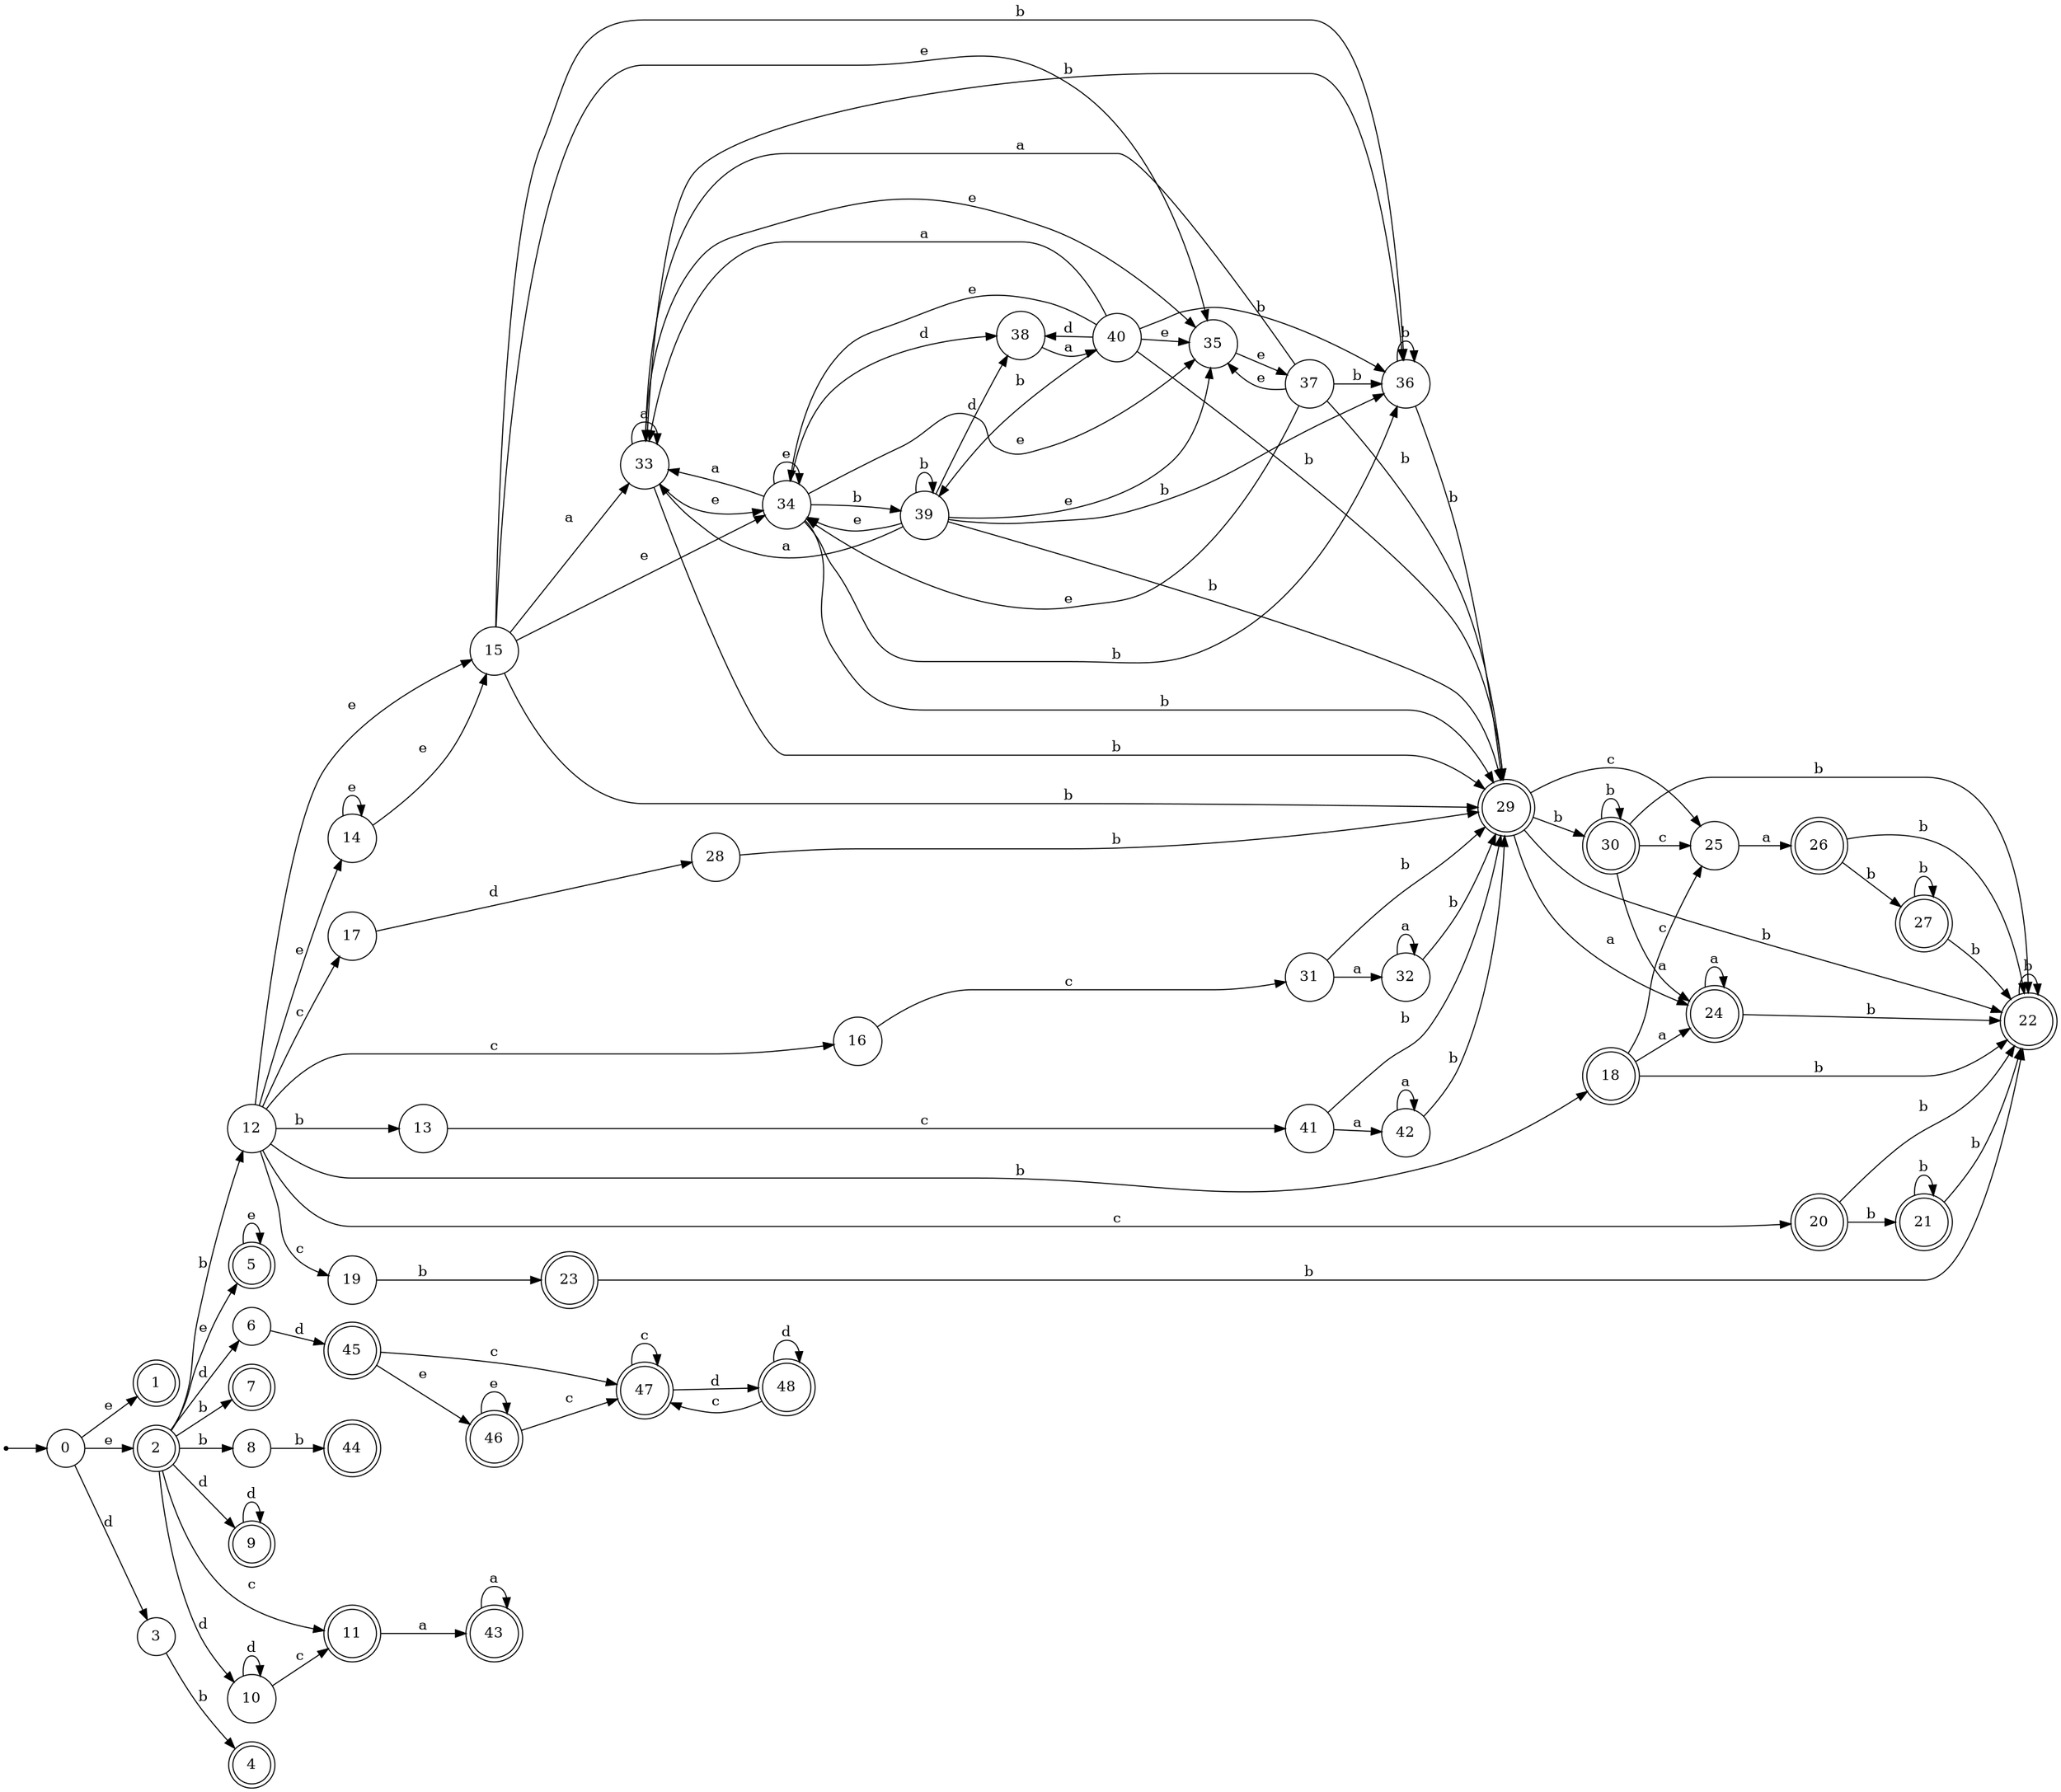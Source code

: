 digraph finite_state_machine {
rankdir=LR;
size="20,20";
node [shape = point]; "dummy0"
node [shape = circle]; "0";
"dummy0" -> "0";
node [shape = doublecircle]; "1";node [shape = doublecircle]; "2";node [shape = circle]; "3";
node [shape = doublecircle]; "4";node [shape = doublecircle]; "5";node [shape = circle]; "6";
node [shape = doublecircle]; "7";node [shape = circle]; "8";
node [shape = doublecircle]; "9";node [shape = circle]; "10";
node [shape = doublecircle]; "11";node [shape = circle]; "12";
node [shape = circle]; "13";
node [shape = circle]; "14";
node [shape = circle]; "15";
node [shape = circle]; "16";
node [shape = circle]; "17";
node [shape = doublecircle]; "18";node [shape = circle]; "19";
node [shape = doublecircle]; "20";node [shape = doublecircle]; "21";node [shape = doublecircle]; "22";node [shape = doublecircle]; "23";node [shape = doublecircle]; "24";node [shape = circle]; "25";
node [shape = doublecircle]; "26";node [shape = doublecircle]; "27";node [shape = circle]; "28";
node [shape = doublecircle]; "29";node [shape = doublecircle]; "30";node [shape = circle]; "31";
node [shape = circle]; "32";
node [shape = circle]; "33";
node [shape = circle]; "34";
node [shape = circle]; "35";
node [shape = circle]; "36";
node [shape = circle]; "37";
node [shape = circle]; "38";
node [shape = circle]; "39";
node [shape = circle]; "40";
node [shape = circle]; "41";
node [shape = circle]; "42";
node [shape = doublecircle]; "43";node [shape = doublecircle]; "44";node [shape = doublecircle]; "45";node [shape = doublecircle]; "46";node [shape = doublecircle]; "47";node [shape = doublecircle]; "48";"0" -> "1" [label = "e"];
 "0" -> "2" [label = "e"];
 "0" -> "3" [label = "d"];
 "3" -> "4" [label = "b"];
 "2" -> "5" [label = "e"];
 "2" -> "9" [label = "d"];
 "2" -> "10" [label = "d"];
 "2" -> "6" [label = "d"];
 "2" -> "8" [label = "b"];
 "2" -> "12" [label = "b"];
 "2" -> "7" [label = "b"];
 "2" -> "11" [label = "c"];
 "12" -> "18" [label = "b"];
 "12" -> "13" [label = "b"];
 "12" -> "14" [label = "e"];
 "12" -> "15" [label = "e"];
 "12" -> "16" [label = "c"];
 "12" -> "17" [label = "c"];
 "12" -> "19" [label = "c"];
 "12" -> "20" [label = "c"];
 "20" -> "21" [label = "b"];
 "20" -> "22" [label = "b"];
 "22" -> "22" [label = "b"];
 "21" -> "21" [label = "b"];
 "21" -> "22" [label = "b"];
 "19" -> "23" [label = "b"];
 "23" -> "22" [label = "b"];
 "18" -> "24" [label = "a"];
 "18" -> "25" [label = "c"];
 "18" -> "22" [label = "b"];
 "25" -> "26" [label = "a"];
 "26" -> "27" [label = "b"];
 "26" -> "22" [label = "b"];
 "27" -> "27" [label = "b"];
 "27" -> "22" [label = "b"];
 "24" -> "24" [label = "a"];
 "24" -> "22" [label = "b"];
 "17" -> "28" [label = "d"];
 "28" -> "29" [label = "b"];
 "29" -> "30" [label = "b"];
 "29" -> "22" [label = "b"];
 "29" -> "24" [label = "a"];
 "29" -> "25" [label = "c"];
 "30" -> "30" [label = "b"];
 "30" -> "22" [label = "b"];
 "30" -> "24" [label = "a"];
 "30" -> "25" [label = "c"];
 "16" -> "31" [label = "c"];
 "31" -> "32" [label = "a"];
 "31" -> "29" [label = "b"];
 "32" -> "32" [label = "a"];
 "32" -> "29" [label = "b"];
 "15" -> "33" [label = "a"];
 "15" -> "34" [label = "e"];
 "15" -> "35" [label = "e"];
 "15" -> "36" [label = "b"];
 "15" -> "29" [label = "b"];
 "36" -> "36" [label = "b"];
 "36" -> "29" [label = "b"];
 "35" -> "37" [label = "e"];
 "37" -> "34" [label = "e"];
 "37" -> "35" [label = "e"];
 "37" -> "33" [label = "a"];
 "37" -> "36" [label = "b"];
 "37" -> "29" [label = "b"];
 "34" -> "34" [label = "e"];
 "34" -> "35" [label = "e"];
 "34" -> "38" [label = "d"];
 "34" -> "36" [label = "b"];
 "34" -> "29" [label = "b"];
 "34" -> "39" [label = "b"];
 "34" -> "33" [label = "a"];
 "39" -> "36" [label = "b"];
 "39" -> "29" [label = "b"];
 "39" -> "39" [label = "b"];
 "39" -> "38" [label = "d"];
 "39" -> "34" [label = "e"];
 "39" -> "35" [label = "e"];
 "39" -> "33" [label = "a"];
 "38" -> "40" [label = "a"];
 "40" -> "38" [label = "d"];
 "40" -> "36" [label = "b"];
 "40" -> "29" [label = "b"];
 "40" -> "39" [label = "b"];
 "40" -> "34" [label = "e"];
 "40" -> "35" [label = "e"];
 "40" -> "33" [label = "a"];
 "33" -> "33" [label = "a"];
 "33" -> "34" [label = "e"];
 "33" -> "35" [label = "e"];
 "33" -> "36" [label = "b"];
 "33" -> "29" [label = "b"];
 "14" -> "14" [label = "e"];
 "14" -> "15" [label = "e"];
 "13" -> "41" [label = "c"];
 "41" -> "42" [label = "a"];
 "41" -> "29" [label = "b"];
 "42" -> "42" [label = "a"];
 "42" -> "29" [label = "b"];
 "11" -> "43" [label = "a"];
 "43" -> "43" [label = "a"];
 "10" -> "10" [label = "d"];
 "10" -> "11" [label = "c"];
 "9" -> "9" [label = "d"];
 "8" -> "44" [label = "b"];
 "6" -> "45" [label = "d"];
 "45" -> "46" [label = "e"];
 "45" -> "47" [label = "c"];
 "47" -> "47" [label = "c"];
 "47" -> "48" [label = "d"];
 "48" -> "48" [label = "d"];
 "48" -> "47" [label = "c"];
 "46" -> "46" [label = "e"];
 "46" -> "47" [label = "c"];
 "5" -> "5" [label = "e"];
 }
